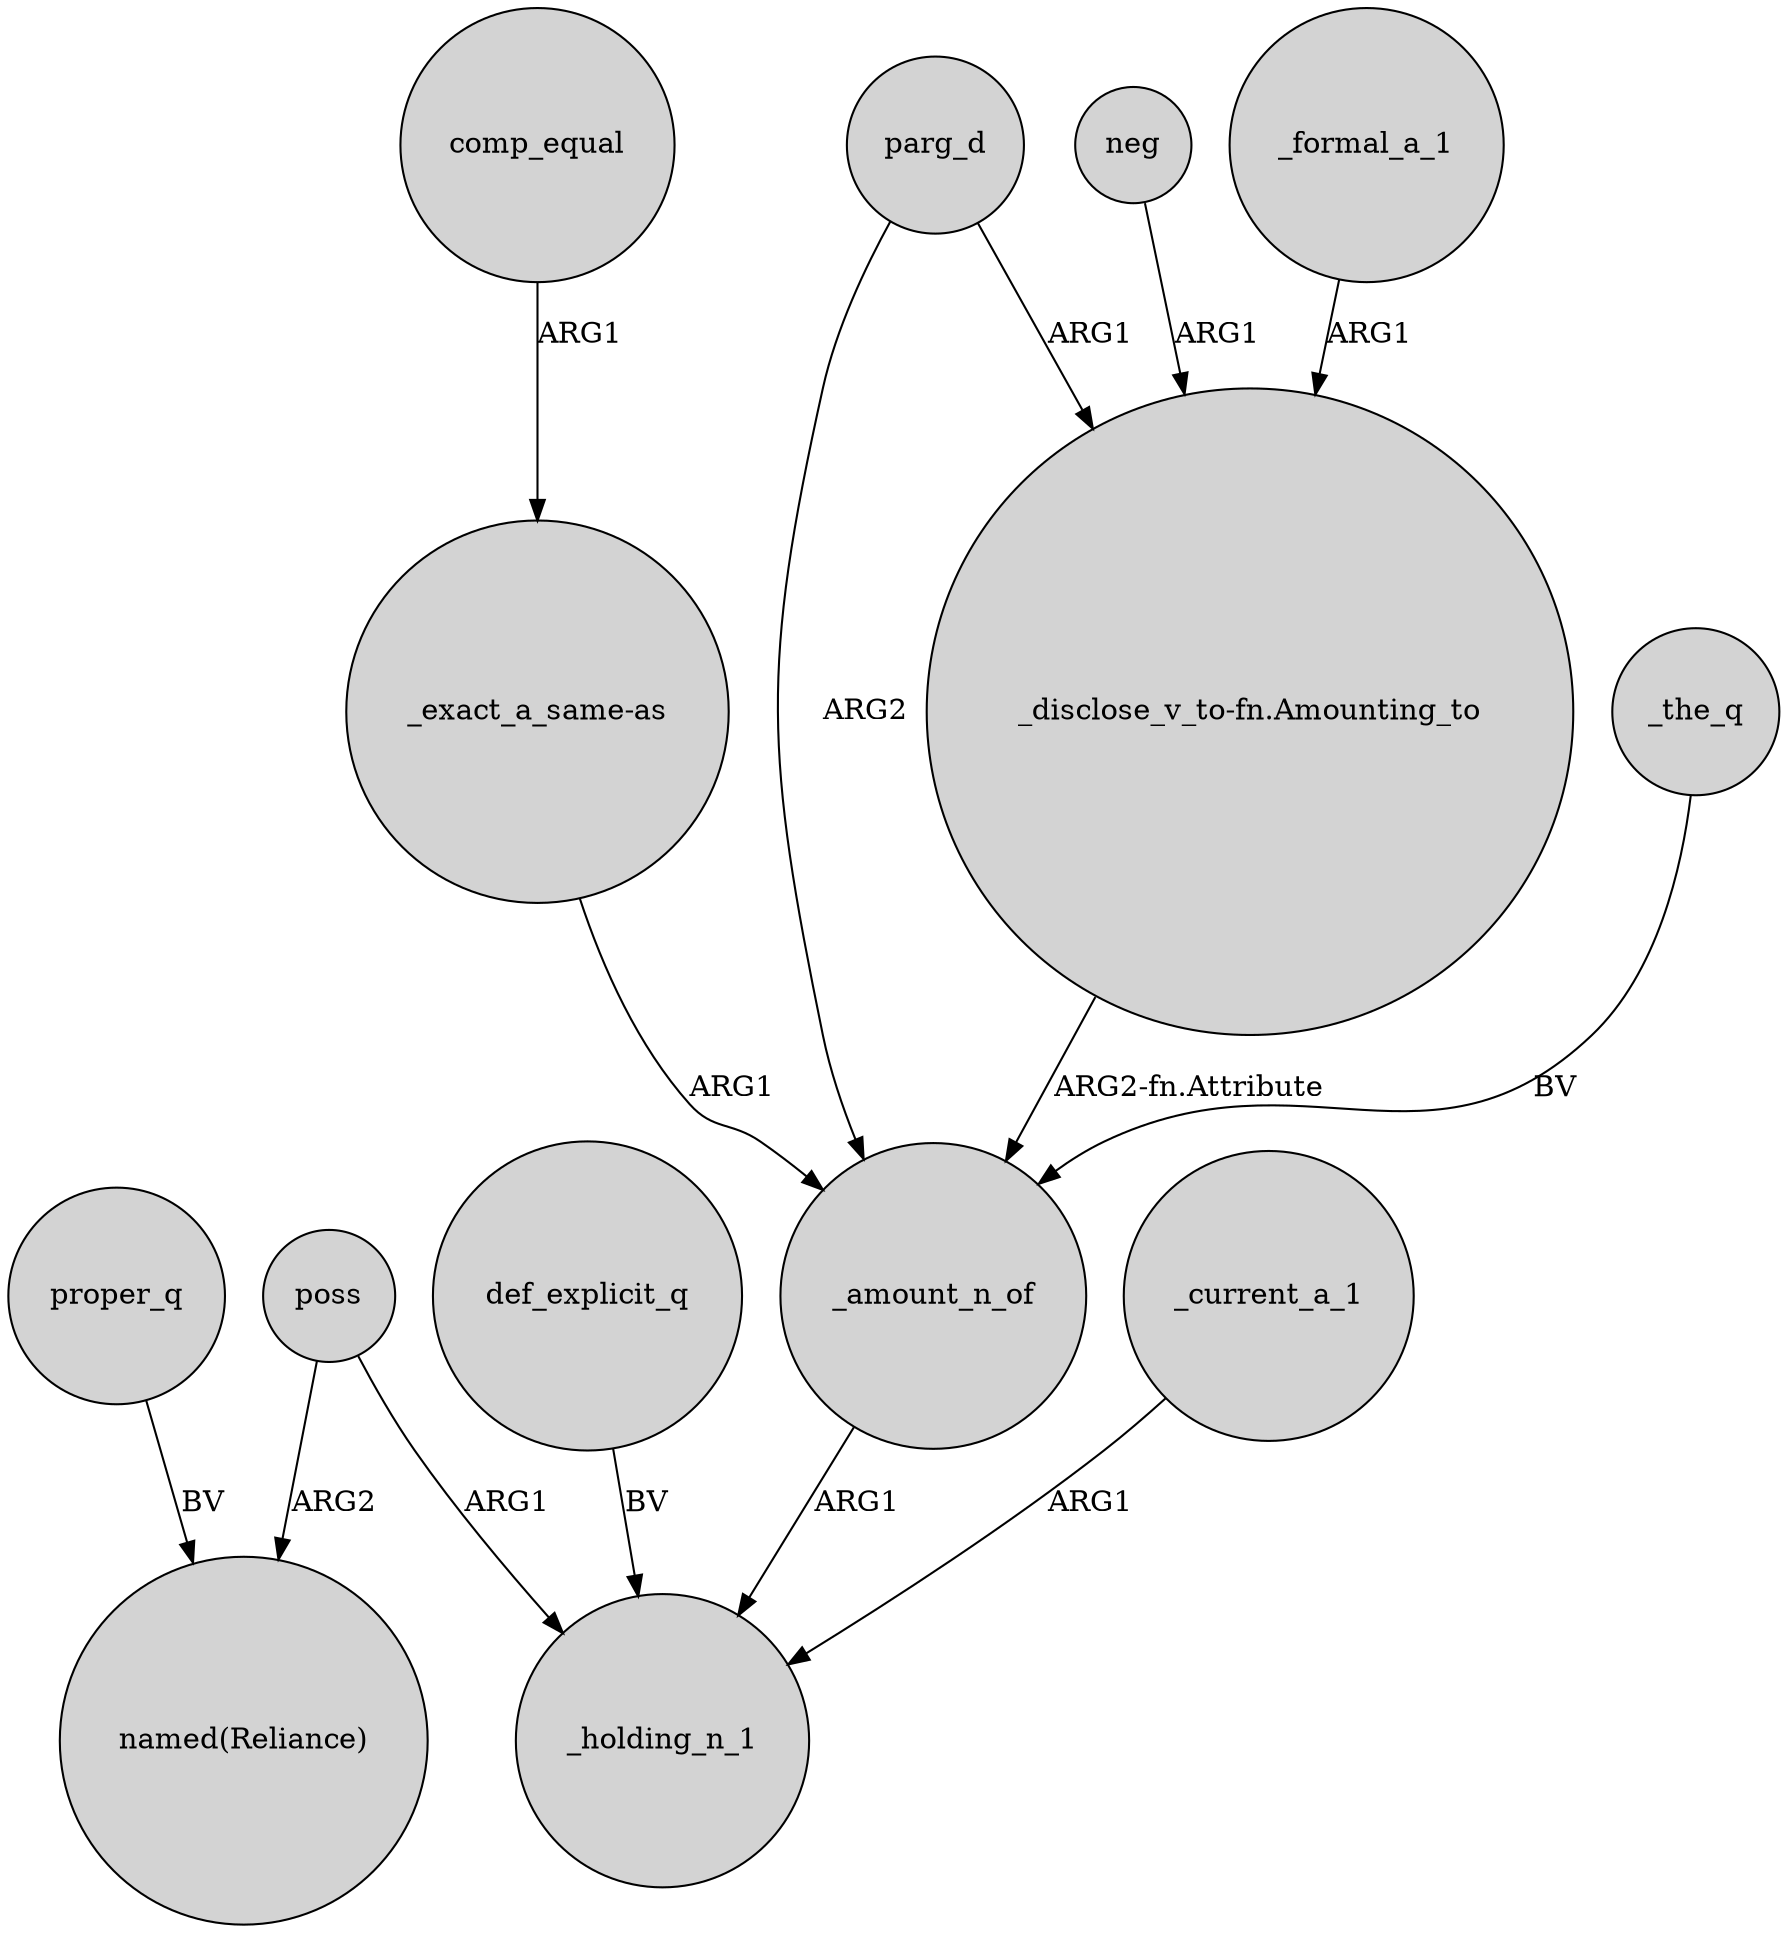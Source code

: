 digraph {
	node [shape=circle style=filled]
	_amount_n_of -> _holding_n_1 [label=ARG1]
	"_exact_a_same-as" -> _amount_n_of [label=ARG1]
	poss -> "named(Reliance)" [label=ARG2]
	_formal_a_1 -> "_disclose_v_to-fn.Amounting_to" [label=ARG1]
	_the_q -> _amount_n_of [label=BV]
	_current_a_1 -> _holding_n_1 [label=ARG1]
	parg_d -> _amount_n_of [label=ARG2]
	"_disclose_v_to-fn.Amounting_to" -> _amount_n_of [label="ARG2-fn.Attribute"]
	parg_d -> "_disclose_v_to-fn.Amounting_to" [label=ARG1]
	comp_equal -> "_exact_a_same-as" [label=ARG1]
	neg -> "_disclose_v_to-fn.Amounting_to" [label=ARG1]
	proper_q -> "named(Reliance)" [label=BV]
	def_explicit_q -> _holding_n_1 [label=BV]
	poss -> _holding_n_1 [label=ARG1]
}
